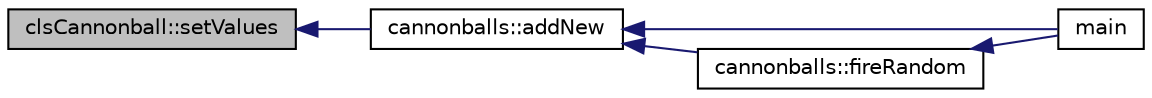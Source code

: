 digraph "clsCannonball::setValues"
{
  edge [fontname="Helvetica",fontsize="10",labelfontname="Helvetica",labelfontsize="10"];
  node [fontname="Helvetica",fontsize="10",shape=record];
  rankdir="LR";
  Node32 [label="clsCannonball::setValues",height=0.2,width=0.4,color="black", fillcolor="grey75", style="filled", fontcolor="black"];
  Node32 -> Node33 [dir="back",color="midnightblue",fontsize="10",style="solid",fontname="Helvetica"];
  Node33 [label="cannonballs::addNew",height=0.2,width=0.4,color="black", fillcolor="white", style="filled",URL="$d6/d2d/a00047.html#af7954884906124fbf9c503b2d08b1121"];
  Node33 -> Node34 [dir="back",color="midnightblue",fontsize="10",style="solid",fontname="Helvetica"];
  Node34 [label="main",height=0.2,width=0.4,color="black", fillcolor="white", style="filled",URL="$db/db2/a00020.html#a0ddf1224851353fc92bfbff6f499fa97"];
  Node33 -> Node35 [dir="back",color="midnightblue",fontsize="10",style="solid",fontname="Helvetica"];
  Node35 [label="cannonballs::fireRandom",height=0.2,width=0.4,color="black", fillcolor="white", style="filled",URL="$d6/d2d/a00047.html#ace09197ba994940aaa8725c378a256d9"];
  Node35 -> Node34 [dir="back",color="midnightblue",fontsize="10",style="solid",fontname="Helvetica"];
}
